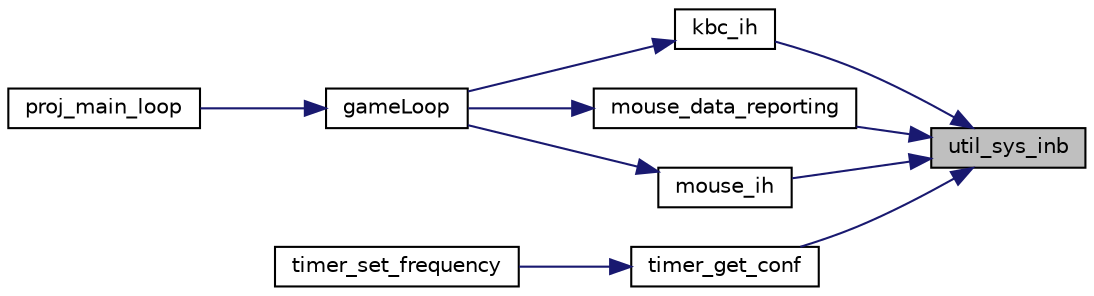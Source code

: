 digraph "util_sys_inb"
{
 // LATEX_PDF_SIZE
  edge [fontname="Helvetica",fontsize="10",labelfontname="Helvetica",labelfontsize="10"];
  node [fontname="Helvetica",fontsize="10",shape=record];
  rankdir="RL";
  Node1 [label="util_sys_inb",height=0.2,width=0.4,color="black", fillcolor="grey75", style="filled", fontcolor="black",tooltip="Function able read from registers."];
  Node1 -> Node2 [dir="back",color="midnightblue",fontsize="10",style="solid",fontname="Helvetica"];
  Node2 [label="kbc_ih",height=0.2,width=0.4,color="black", fillcolor="white", style="filled",URL="$_key_board_8h.html#aea970a154161a35f6894898a092ed70a",tooltip="Handles keyboard interrupts."];
  Node2 -> Node3 [dir="back",color="midnightblue",fontsize="10",style="solid",fontname="Helvetica"];
  Node3 [label="gameLoop",height=0.2,width=0.4,color="black", fillcolor="white", style="filled",URL="$_game_8h.html#ae3fcb6ab83836a82d8ab58a853667cba",tooltip="Game main loop, subscribes and receives all the interrupts from each device, in the end unsubscribes ..."];
  Node3 -> Node4 [dir="back",color="midnightblue",fontsize="10",style="solid",fontname="Helvetica"];
  Node4 [label="proj_main_loop",height=0.2,width=0.4,color="black", fillcolor="white", style="filled",URL="$proj_8c.html#a90aad768b0a0b41e4bcacc566b0cae6e",tooltip=" "];
  Node1 -> Node5 [dir="back",color="midnightblue",fontsize="10",style="solid",fontname="Helvetica"];
  Node5 [label="mouse_data_reporting",height=0.2,width=0.4,color="black", fillcolor="white", style="filled",URL="$mouse_8h.html#a541100d5ec8100f2dfa8fd9435dad1dc",tooltip="Enables or disables stream mode data reporting, by sending the respective cmd to the mouse."];
  Node5 -> Node3 [dir="back",color="midnightblue",fontsize="10",style="solid",fontname="Helvetica"];
  Node1 -> Node6 [dir="back",color="midnightblue",fontsize="10",style="solid",fontname="Helvetica"];
  Node6 [label="mouse_ih",height=0.2,width=0.4,color="black", fillcolor="white", style="filled",URL="$mouse_8h.html#a210374b50462acdedab00df64d5cea3c",tooltip="Handles mouse interrupts."];
  Node6 -> Node3 [dir="back",color="midnightblue",fontsize="10",style="solid",fontname="Helvetica"];
  Node1 -> Node7 [dir="back",color="midnightblue",fontsize="10",style="solid",fontname="Helvetica"];
  Node7 [label="timer_get_conf",height=0.2,width=0.4,color="black", fillcolor="white", style="filled",URL="$timer_8c.html#a703c60b40c8c49607d6ecb6fef82d27a",tooltip=" "];
  Node7 -> Node8 [dir="back",color="midnightblue",fontsize="10",style="solid",fontname="Helvetica"];
  Node8 [label="timer_set_frequency",height=0.2,width=0.4,color="black", fillcolor="white", style="filled",URL="$timer_8c.html#af2c04fa8e97ffa748fd3f612886a92a7",tooltip=" "];
}
